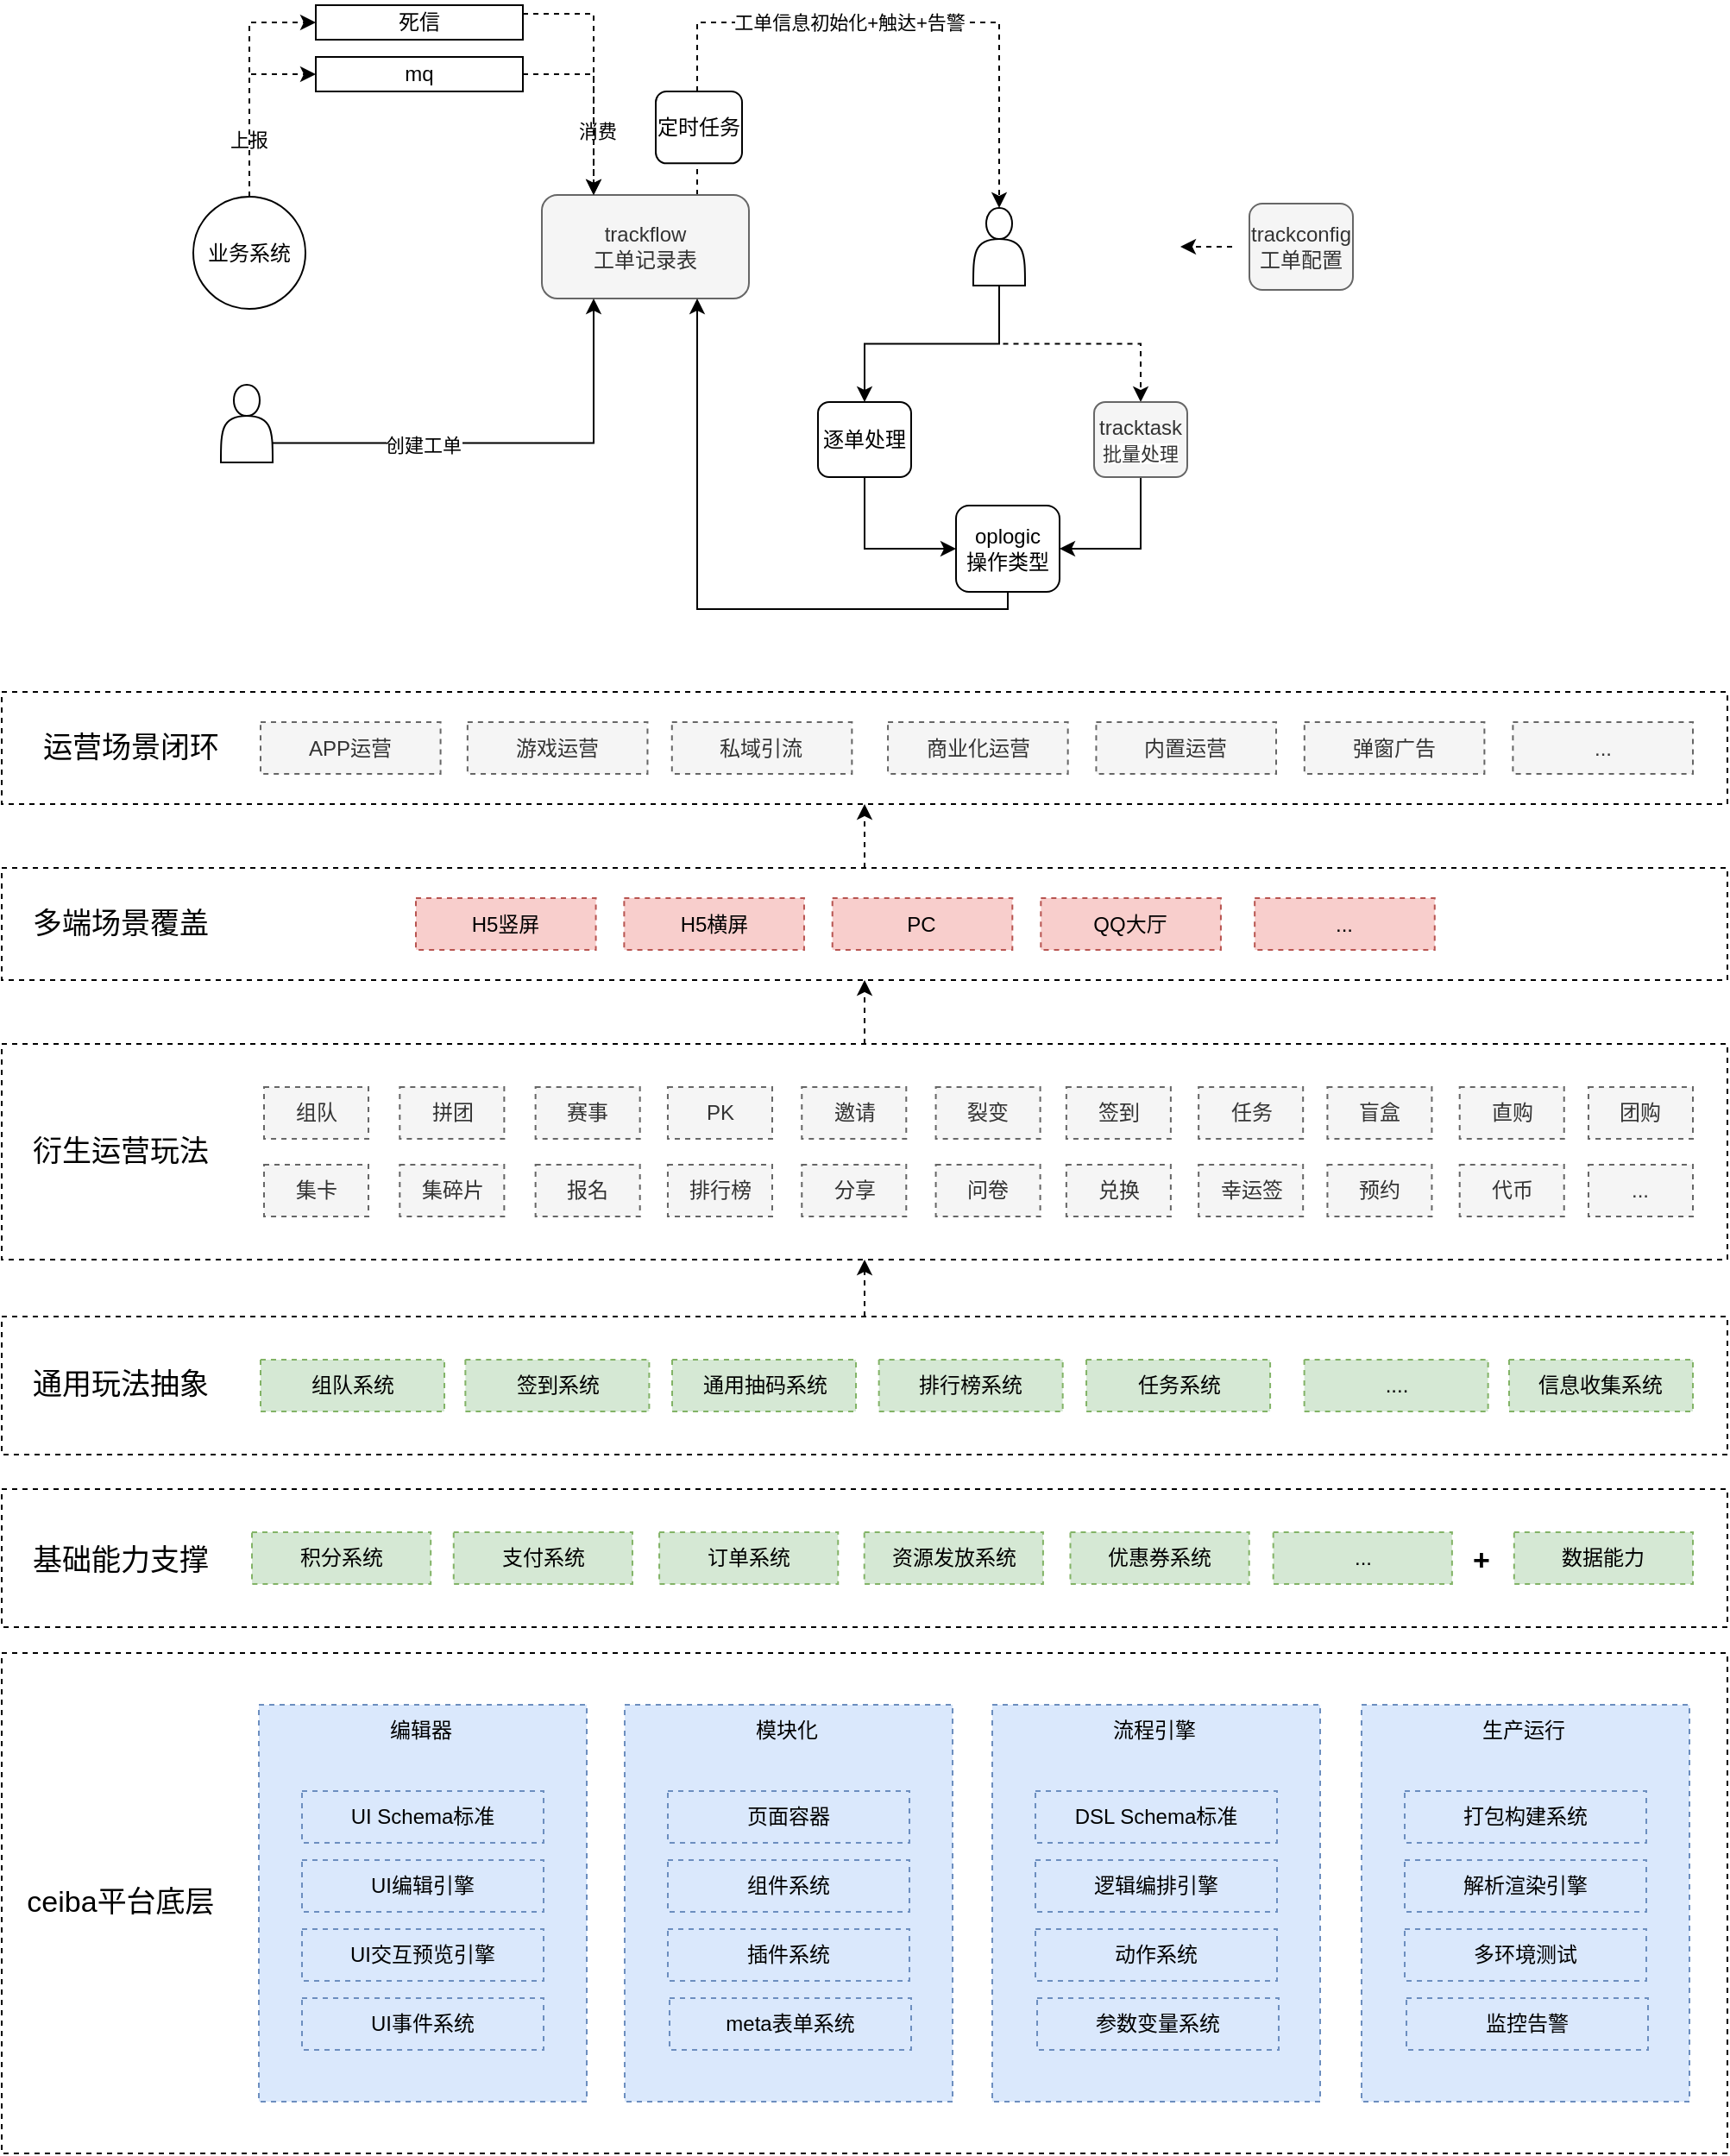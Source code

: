 <mxfile version="20.5.3" type="github">
  <diagram id="4vUD-eFAPrxCVfN6HzS1" name="第 1 页">
    <mxGraphModel dx="1497" dy="836" grid="1" gridSize="10" guides="1" tooltips="1" connect="1" arrows="1" fold="1" page="1" pageScale="1" pageWidth="827" pageHeight="1169" math="0" shadow="0">
      <root>
        <mxCell id="0" />
        <mxCell id="1" parent="0" />
        <mxCell id="TutCl6MzEEco9euTKRxC-154" style="edgeStyle=orthogonalEdgeStyle;rounded=0;orthogonalLoop=1;jettySize=auto;html=1;exitX=0.5;exitY=0;exitDx=0;exitDy=0;entryX=0.5;entryY=1;entryDx=0;entryDy=0;strokeColor=default;fontSize=17;dashed=1;" edge="1" parent="1" source="TutCl6MzEEco9euTKRxC-149" target="TutCl6MzEEco9euTKRxC-150">
          <mxGeometry relative="1" as="geometry" />
        </mxCell>
        <mxCell id="TutCl6MzEEco9euTKRxC-149" value="" style="rounded=0;whiteSpace=wrap;html=1;dashed=1;" vertex="1" parent="1">
          <mxGeometry x="187" y="540" width="1000" height="65" as="geometry" />
        </mxCell>
        <mxCell id="TutCl6MzEEco9euTKRxC-153" style="edgeStyle=orthogonalEdgeStyle;rounded=0;orthogonalLoop=1;jettySize=auto;html=1;exitX=0.5;exitY=0;exitDx=0;exitDy=0;strokeColor=default;fontSize=17;dashed=1;" edge="1" parent="1" source="TutCl6MzEEco9euTKRxC-135" target="TutCl6MzEEco9euTKRxC-149">
          <mxGeometry relative="1" as="geometry" />
        </mxCell>
        <mxCell id="TutCl6MzEEco9euTKRxC-135" value="" style="rounded=0;whiteSpace=wrap;html=1;dashed=1;" vertex="1" parent="1">
          <mxGeometry x="187" y="642" width="1000" height="125" as="geometry" />
        </mxCell>
        <mxCell id="TutCl6MzEEco9euTKRxC-155" style="edgeStyle=orthogonalEdgeStyle;rounded=0;orthogonalLoop=1;jettySize=auto;html=1;exitX=0.5;exitY=0;exitDx=0;exitDy=0;entryX=0.5;entryY=1;entryDx=0;entryDy=0;strokeColor=default;fontSize=17;dashed=1;" edge="1" parent="1" source="TutCl6MzEEco9euTKRxC-112" target="TutCl6MzEEco9euTKRxC-135">
          <mxGeometry relative="1" as="geometry" />
        </mxCell>
        <mxCell id="TutCl6MzEEco9euTKRxC-112" value="" style="rounded=0;whiteSpace=wrap;html=1;dashed=1;" vertex="1" parent="1">
          <mxGeometry x="187" y="800" width="1000" height="80" as="geometry" />
        </mxCell>
        <mxCell id="TutCl6MzEEco9euTKRxC-100" value="" style="rounded=0;whiteSpace=wrap;html=1;dashed=1;" vertex="1" parent="1">
          <mxGeometry x="187" y="900" width="1000" height="80" as="geometry" />
        </mxCell>
        <mxCell id="TutCl6MzEEco9euTKRxC-79" value="" style="rounded=0;whiteSpace=wrap;html=1;dashed=1;" vertex="1" parent="1">
          <mxGeometry x="187" y="995" width="1000" height="290" as="geometry" />
        </mxCell>
        <mxCell id="TutCl6MzEEco9euTKRxC-42" style="edgeStyle=orthogonalEdgeStyle;rounded=0;orthogonalLoop=1;jettySize=auto;html=1;exitX=0.75;exitY=0;exitDx=0;exitDy=0;entryX=0.5;entryY=0;entryDx=0;entryDy=0;dashed=1;strokeColor=default;" edge="1" parent="1" source="TutCl6MzEEco9euTKRxC-1" target="TutCl6MzEEco9euTKRxC-16">
          <mxGeometry relative="1" as="geometry">
            <Array as="points">
              <mxPoint x="590" y="50" />
              <mxPoint x="765" y="50" />
            </Array>
          </mxGeometry>
        </mxCell>
        <mxCell id="TutCl6MzEEco9euTKRxC-44" value="工单信息初始化+触达+告警" style="edgeLabel;html=1;align=center;verticalAlign=middle;resizable=0;points=[];" vertex="1" connectable="0" parent="TutCl6MzEEco9euTKRxC-42">
          <mxGeometry x="-0.221" y="1" relative="1" as="geometry">
            <mxPoint x="39" y="1" as="offset" />
          </mxGeometry>
        </mxCell>
        <mxCell id="TutCl6MzEEco9euTKRxC-1" value="trackflow&lt;br&gt;工单记录表" style="rounded=1;whiteSpace=wrap;html=1;fillColor=#f5f5f5;fontColor=#333333;strokeColor=#666666;" vertex="1" parent="1">
          <mxGeometry x="500" y="150" width="120" height="60" as="geometry" />
        </mxCell>
        <mxCell id="TutCl6MzEEco9euTKRxC-9" style="edgeStyle=orthogonalEdgeStyle;rounded=0;orthogonalLoop=1;jettySize=auto;html=1;exitX=0.5;exitY=0;exitDx=0;exitDy=0;entryX=0;entryY=0.5;entryDx=0;entryDy=0;dashed=1;" edge="1" parent="1" source="TutCl6MzEEco9euTKRxC-2" target="TutCl6MzEEco9euTKRxC-5">
          <mxGeometry relative="1" as="geometry" />
        </mxCell>
        <mxCell id="TutCl6MzEEco9euTKRxC-13" value="上报" style="edgeLabel;html=1;align=center;verticalAlign=middle;resizable=0;points=[];" vertex="1" connectable="0" parent="TutCl6MzEEco9euTKRxC-9">
          <mxGeometry x="-0.398" y="1" relative="1" as="geometry">
            <mxPoint as="offset" />
          </mxGeometry>
        </mxCell>
        <mxCell id="TutCl6MzEEco9euTKRxC-39" style="edgeStyle=orthogonalEdgeStyle;rounded=0;orthogonalLoop=1;jettySize=auto;html=1;exitX=0.5;exitY=0;exitDx=0;exitDy=0;entryX=0;entryY=0.5;entryDx=0;entryDy=0;dashed=1;strokeColor=default;" edge="1" parent="1" source="TutCl6MzEEco9euTKRxC-2" target="TutCl6MzEEco9euTKRxC-37">
          <mxGeometry relative="1" as="geometry" />
        </mxCell>
        <mxCell id="TutCl6MzEEco9euTKRxC-2" value="业务系统" style="ellipse;whiteSpace=wrap;html=1;aspect=fixed;" vertex="1" parent="1">
          <mxGeometry x="298" y="151" width="65" height="65" as="geometry" />
        </mxCell>
        <mxCell id="TutCl6MzEEco9euTKRxC-11" style="edgeStyle=orthogonalEdgeStyle;rounded=0;orthogonalLoop=1;jettySize=auto;html=1;exitX=1;exitY=0.75;exitDx=0;exitDy=0;entryX=0.25;entryY=1;entryDx=0;entryDy=0;" edge="1" parent="1" source="TutCl6MzEEco9euTKRxC-15" target="TutCl6MzEEco9euTKRxC-1">
          <mxGeometry relative="1" as="geometry">
            <mxPoint x="280" y="300" as="sourcePoint" />
          </mxGeometry>
        </mxCell>
        <mxCell id="TutCl6MzEEco9euTKRxC-14" value="创建工单" style="edgeLabel;html=1;align=center;verticalAlign=middle;resizable=0;points=[];" vertex="1" connectable="0" parent="TutCl6MzEEco9euTKRxC-11">
          <mxGeometry x="-0.356" y="-1" relative="1" as="geometry">
            <mxPoint as="offset" />
          </mxGeometry>
        </mxCell>
        <mxCell id="TutCl6MzEEco9euTKRxC-5" value="mq" style="rounded=0;whiteSpace=wrap;html=1;" vertex="1" parent="1">
          <mxGeometry x="369" y="70" width="120" height="20" as="geometry" />
        </mxCell>
        <mxCell id="TutCl6MzEEco9euTKRxC-10" style="edgeStyle=orthogonalEdgeStyle;rounded=0;orthogonalLoop=1;jettySize=auto;html=1;exitX=1;exitY=0.5;exitDx=0;exitDy=0;strokeColor=default;dashed=1;entryX=0.25;entryY=0;entryDx=0;entryDy=0;" edge="1" parent="1" source="TutCl6MzEEco9euTKRxC-5" target="TutCl6MzEEco9euTKRxC-1">
          <mxGeometry relative="1" as="geometry">
            <mxPoint x="474" y="45.0" as="sourcePoint" />
          </mxGeometry>
        </mxCell>
        <mxCell id="TutCl6MzEEco9euTKRxC-12" value="消费" style="edgeLabel;html=1;align=center;verticalAlign=middle;resizable=0;points=[];" vertex="1" connectable="0" parent="TutCl6MzEEco9euTKRxC-10">
          <mxGeometry x="0.33" y="2" relative="1" as="geometry">
            <mxPoint as="offset" />
          </mxGeometry>
        </mxCell>
        <mxCell id="TutCl6MzEEco9euTKRxC-15" value="" style="shape=actor;whiteSpace=wrap;html=1;" vertex="1" parent="1">
          <mxGeometry x="314" y="260" width="30" height="45" as="geometry" />
        </mxCell>
        <mxCell id="TutCl6MzEEco9euTKRxC-22" style="edgeStyle=orthogonalEdgeStyle;rounded=0;orthogonalLoop=1;jettySize=auto;html=1;exitX=0.5;exitY=1;exitDx=0;exitDy=0;entryX=0.5;entryY=0;entryDx=0;entryDy=0;dashed=1;" edge="1" parent="1" source="TutCl6MzEEco9euTKRxC-16" target="TutCl6MzEEco9euTKRxC-21">
          <mxGeometry relative="1" as="geometry" />
        </mxCell>
        <mxCell id="TutCl6MzEEco9euTKRxC-32" style="edgeStyle=orthogonalEdgeStyle;rounded=0;orthogonalLoop=1;jettySize=auto;html=1;exitX=0.5;exitY=1;exitDx=0;exitDy=0;entryX=0.5;entryY=0;entryDx=0;entryDy=0;strokeColor=default;" edge="1" parent="1" source="TutCl6MzEEco9euTKRxC-16" target="TutCl6MzEEco9euTKRxC-31">
          <mxGeometry relative="1" as="geometry" />
        </mxCell>
        <mxCell id="TutCl6MzEEco9euTKRxC-16" value="" style="shape=actor;whiteSpace=wrap;html=1;" vertex="1" parent="1">
          <mxGeometry x="750" y="157.5" width="30" height="45" as="geometry" />
        </mxCell>
        <mxCell id="TutCl6MzEEco9euTKRxC-30" style="edgeStyle=orthogonalEdgeStyle;rounded=0;orthogonalLoop=1;jettySize=auto;html=1;exitX=0.5;exitY=1;exitDx=0;exitDy=0;strokeColor=default;entryX=1;entryY=0.5;entryDx=0;entryDy=0;" edge="1" parent="1" source="TutCl6MzEEco9euTKRxC-21" target="TutCl6MzEEco9euTKRxC-27">
          <mxGeometry relative="1" as="geometry" />
        </mxCell>
        <mxCell id="TutCl6MzEEco9euTKRxC-21" value="tracktask&lt;br&gt;&lt;span style=&quot;font-size: 11px; background-color: rgb(255, 255, 255);&quot;&gt;批量处理&lt;/span&gt;" style="rounded=1;whiteSpace=wrap;html=1;fillColor=#f5f5f5;fontColor=#333333;strokeColor=#666666;" vertex="1" parent="1">
          <mxGeometry x="820" y="270" width="54" height="43.5" as="geometry" />
        </mxCell>
        <mxCell id="TutCl6MzEEco9euTKRxC-35" style="edgeStyle=orthogonalEdgeStyle;rounded=0;orthogonalLoop=1;jettySize=auto;html=1;exitX=0.5;exitY=1;exitDx=0;exitDy=0;entryX=0.75;entryY=1;entryDx=0;entryDy=0;strokeColor=default;" edge="1" parent="1" source="TutCl6MzEEco9euTKRxC-27" target="TutCl6MzEEco9euTKRxC-1">
          <mxGeometry relative="1" as="geometry">
            <Array as="points">
              <mxPoint x="770" y="390" />
              <mxPoint x="590" y="390" />
            </Array>
          </mxGeometry>
        </mxCell>
        <mxCell id="TutCl6MzEEco9euTKRxC-27" value="oplogic&lt;br&gt;操作类型" style="rounded=1;whiteSpace=wrap;html=1;" vertex="1" parent="1">
          <mxGeometry x="740" y="330" width="60" height="50" as="geometry" />
        </mxCell>
        <mxCell id="TutCl6MzEEco9euTKRxC-33" style="edgeStyle=orthogonalEdgeStyle;rounded=0;orthogonalLoop=1;jettySize=auto;html=1;exitX=0.5;exitY=1;exitDx=0;exitDy=0;entryX=0;entryY=0.5;entryDx=0;entryDy=0;strokeColor=default;" edge="1" parent="1" source="TutCl6MzEEco9euTKRxC-31" target="TutCl6MzEEco9euTKRxC-27">
          <mxGeometry relative="1" as="geometry" />
        </mxCell>
        <mxCell id="TutCl6MzEEco9euTKRxC-31" value="逐单处理" style="rounded=1;whiteSpace=wrap;html=1;" vertex="1" parent="1">
          <mxGeometry x="660" y="270" width="54" height="43.5" as="geometry" />
        </mxCell>
        <mxCell id="TutCl6MzEEco9euTKRxC-36" value="trackconfig&lt;br&gt;工单配置" style="rounded=1;whiteSpace=wrap;html=1;fillColor=#f5f5f5;fontColor=#333333;strokeColor=#666666;" vertex="1" parent="1">
          <mxGeometry x="910" y="155" width="60" height="50" as="geometry" />
        </mxCell>
        <mxCell id="TutCl6MzEEco9euTKRxC-38" style="edgeStyle=orthogonalEdgeStyle;rounded=0;orthogonalLoop=1;jettySize=auto;html=1;exitX=1;exitY=0.25;exitDx=0;exitDy=0;entryX=0.25;entryY=0;entryDx=0;entryDy=0;strokeColor=default;dashed=1;" edge="1" parent="1" source="TutCl6MzEEco9euTKRxC-37" target="TutCl6MzEEco9euTKRxC-1">
          <mxGeometry relative="1" as="geometry" />
        </mxCell>
        <mxCell id="TutCl6MzEEco9euTKRxC-37" value="死信" style="rounded=0;whiteSpace=wrap;html=1;" vertex="1" parent="1">
          <mxGeometry x="369" y="40" width="120" height="20" as="geometry" />
        </mxCell>
        <mxCell id="TutCl6MzEEco9euTKRxC-41" value="" style="endArrow=classic;html=1;rounded=0;dashed=1;strokeColor=default;" edge="1" parent="1">
          <mxGeometry width="50" height="50" relative="1" as="geometry">
            <mxPoint x="900" y="180" as="sourcePoint" />
            <mxPoint x="870" y="180" as="targetPoint" />
          </mxGeometry>
        </mxCell>
        <mxCell id="TutCl6MzEEco9euTKRxC-43" value="定时任务" style="rounded=1;whiteSpace=wrap;html=1;" vertex="1" parent="1">
          <mxGeometry x="566" y="90" width="50" height="41.67" as="geometry" />
        </mxCell>
        <mxCell id="TutCl6MzEEco9euTKRxC-46" value="" style="rounded=0;whiteSpace=wrap;html=1;fillColor=#dae8fc;strokeColor=#6c8ebf;dashed=1;" vertex="1" parent="1">
          <mxGeometry x="336" y="1025" width="190" height="230" as="geometry" />
        </mxCell>
        <mxCell id="TutCl6MzEEco9euTKRxC-51" value="UI Schema标准" style="rounded=0;whiteSpace=wrap;html=1;fillColor=#dae8fc;strokeColor=#6c8ebf;dashed=1;" vertex="1" parent="1">
          <mxGeometry x="361" y="1075" width="140" height="30" as="geometry" />
        </mxCell>
        <mxCell id="TutCl6MzEEco9euTKRxC-52" value="UI编辑引擎" style="rounded=0;whiteSpace=wrap;html=1;fillColor=#dae8fc;strokeColor=#6c8ebf;dashed=1;" vertex="1" parent="1">
          <mxGeometry x="361" y="1115" width="140" height="30" as="geometry" />
        </mxCell>
        <mxCell id="TutCl6MzEEco9euTKRxC-53" value="UI交互预览引擎" style="rounded=0;whiteSpace=wrap;html=1;fillColor=#dae8fc;strokeColor=#6c8ebf;dashed=1;" vertex="1" parent="1">
          <mxGeometry x="361" y="1155" width="140" height="30" as="geometry" />
        </mxCell>
        <mxCell id="TutCl6MzEEco9euTKRxC-54" value="UI事件系统" style="rounded=0;whiteSpace=wrap;html=1;fillColor=#dae8fc;strokeColor=#6c8ebf;dashed=1;" vertex="1" parent="1">
          <mxGeometry x="361" y="1195" width="140" height="30" as="geometry" />
        </mxCell>
        <mxCell id="TutCl6MzEEco9euTKRxC-60" value="编辑器" style="text;html=1;align=center;verticalAlign=middle;whiteSpace=wrap;rounded=0;dashed=1;" vertex="1" parent="1">
          <mxGeometry x="400" y="1025" width="60" height="30" as="geometry" />
        </mxCell>
        <mxCell id="TutCl6MzEEco9euTKRxC-61" value="" style="rounded=0;whiteSpace=wrap;html=1;fillColor=#dae8fc;strokeColor=#6c8ebf;dashed=1;" vertex="1" parent="1">
          <mxGeometry x="548" y="1025" width="190" height="230" as="geometry" />
        </mxCell>
        <mxCell id="TutCl6MzEEco9euTKRxC-62" value="页面容器" style="rounded=0;whiteSpace=wrap;html=1;fillColor=#dae8fc;strokeColor=#6c8ebf;dashed=1;" vertex="1" parent="1">
          <mxGeometry x="573" y="1075" width="140" height="30" as="geometry" />
        </mxCell>
        <mxCell id="TutCl6MzEEco9euTKRxC-63" value="组件系统" style="rounded=0;whiteSpace=wrap;html=1;fillColor=#dae8fc;strokeColor=#6c8ebf;dashed=1;" vertex="1" parent="1">
          <mxGeometry x="573" y="1115" width="140" height="30" as="geometry" />
        </mxCell>
        <mxCell id="TutCl6MzEEco9euTKRxC-64" value="插件系统" style="rounded=0;whiteSpace=wrap;html=1;fillColor=#dae8fc;strokeColor=#6c8ebf;dashed=1;" vertex="1" parent="1">
          <mxGeometry x="573" y="1155" width="140" height="30" as="geometry" />
        </mxCell>
        <mxCell id="TutCl6MzEEco9euTKRxC-65" value="meta表单系统" style="rounded=0;whiteSpace=wrap;html=1;fillColor=#dae8fc;strokeColor=#6c8ebf;dashed=1;" vertex="1" parent="1">
          <mxGeometry x="574" y="1195" width="140" height="30" as="geometry" />
        </mxCell>
        <mxCell id="TutCl6MzEEco9euTKRxC-66" value="模块化" style="text;html=1;align=center;verticalAlign=middle;whiteSpace=wrap;rounded=0;dashed=1;" vertex="1" parent="1">
          <mxGeometry x="612" y="1025" width="60" height="30" as="geometry" />
        </mxCell>
        <mxCell id="TutCl6MzEEco9euTKRxC-67" value="" style="rounded=0;whiteSpace=wrap;html=1;fillColor=#dae8fc;strokeColor=#6c8ebf;dashed=1;" vertex="1" parent="1">
          <mxGeometry x="761" y="1025" width="190" height="230" as="geometry" />
        </mxCell>
        <mxCell id="TutCl6MzEEco9euTKRxC-68" value="DSL Schema标准" style="rounded=0;whiteSpace=wrap;html=1;fillColor=#dae8fc;strokeColor=#6c8ebf;dashed=1;" vertex="1" parent="1">
          <mxGeometry x="786" y="1075" width="140" height="30" as="geometry" />
        </mxCell>
        <mxCell id="TutCl6MzEEco9euTKRxC-69" value="逻辑编排引擎" style="rounded=0;whiteSpace=wrap;html=1;fillColor=#dae8fc;strokeColor=#6c8ebf;dashed=1;" vertex="1" parent="1">
          <mxGeometry x="786" y="1115" width="140" height="30" as="geometry" />
        </mxCell>
        <mxCell id="TutCl6MzEEco9euTKRxC-70" value="动作系统" style="rounded=0;whiteSpace=wrap;html=1;fillColor=#dae8fc;strokeColor=#6c8ebf;dashed=1;" vertex="1" parent="1">
          <mxGeometry x="786" y="1155" width="140" height="30" as="geometry" />
        </mxCell>
        <mxCell id="TutCl6MzEEco9euTKRxC-71" value="参数变量系统" style="rounded=0;whiteSpace=wrap;html=1;fillColor=#dae8fc;strokeColor=#6c8ebf;dashed=1;" vertex="1" parent="1">
          <mxGeometry x="787" y="1195" width="140" height="30" as="geometry" />
        </mxCell>
        <mxCell id="TutCl6MzEEco9euTKRxC-72" value="流程引擎" style="text;html=1;align=center;verticalAlign=middle;whiteSpace=wrap;rounded=0;dashed=1;" vertex="1" parent="1">
          <mxGeometry x="825" y="1025" width="60" height="30" as="geometry" />
        </mxCell>
        <mxCell id="TutCl6MzEEco9euTKRxC-73" value="" style="rounded=0;whiteSpace=wrap;html=1;fillColor=#dae8fc;strokeColor=#6c8ebf;dashed=1;" vertex="1" parent="1">
          <mxGeometry x="975" y="1025" width="190" height="230" as="geometry" />
        </mxCell>
        <mxCell id="TutCl6MzEEco9euTKRxC-74" value="打包构建系统" style="rounded=0;whiteSpace=wrap;html=1;fillColor=#dae8fc;strokeColor=#6c8ebf;dashed=1;" vertex="1" parent="1">
          <mxGeometry x="1000" y="1075" width="140" height="30" as="geometry" />
        </mxCell>
        <mxCell id="TutCl6MzEEco9euTKRxC-75" value="解析渲染引擎" style="rounded=0;whiteSpace=wrap;html=1;fillColor=#dae8fc;strokeColor=#6c8ebf;dashed=1;" vertex="1" parent="1">
          <mxGeometry x="1000" y="1115" width="140" height="30" as="geometry" />
        </mxCell>
        <mxCell id="TutCl6MzEEco9euTKRxC-76" value="多环境测试" style="rounded=0;whiteSpace=wrap;html=1;fillColor=#dae8fc;strokeColor=#6c8ebf;dashed=1;" vertex="1" parent="1">
          <mxGeometry x="1000" y="1155" width="140" height="30" as="geometry" />
        </mxCell>
        <mxCell id="TutCl6MzEEco9euTKRxC-77" value="监控告警" style="rounded=0;whiteSpace=wrap;html=1;fillColor=#dae8fc;strokeColor=#6c8ebf;dashed=1;" vertex="1" parent="1">
          <mxGeometry x="1001" y="1195" width="140" height="30" as="geometry" />
        </mxCell>
        <mxCell id="TutCl6MzEEco9euTKRxC-78" value="生产运行" style="text;html=1;align=center;verticalAlign=middle;whiteSpace=wrap;rounded=0;dashed=1;" vertex="1" parent="1">
          <mxGeometry x="1039" y="1025" width="60" height="30" as="geometry" />
        </mxCell>
        <mxCell id="TutCl6MzEEco9euTKRxC-106" value="&lt;font style=&quot;font-size: 17px;&quot;&gt;&lt;b&gt;+&lt;/b&gt;&lt;/font&gt;" style="text;html=1;align=center;verticalAlign=middle;whiteSpace=wrap;rounded=0;dashed=1;" vertex="1" parent="1">
          <mxGeometry x="1029" y="927" width="31" height="30" as="geometry" />
        </mxCell>
        <mxCell id="TutCl6MzEEco9euTKRxC-138" value="" style="group;dashed=1;" vertex="1" connectable="0" parent="1">
          <mxGeometry x="337" y="455.5" width="850" height="47.5" as="geometry" />
        </mxCell>
        <mxCell id="TutCl6MzEEco9euTKRxC-136" value="" style="group;dashed=1;" vertex="1" connectable="0" parent="TutCl6MzEEco9euTKRxC-138">
          <mxGeometry width="850" height="47.5" as="geometry" />
        </mxCell>
        <mxCell id="TutCl6MzEEco9euTKRxC-150" value="" style="rounded=0;whiteSpace=wrap;html=1;dashed=1;" vertex="1" parent="TutCl6MzEEco9euTKRxC-136">
          <mxGeometry x="-150" y="-17.5" width="1000" height="65" as="geometry" />
        </mxCell>
        <mxCell id="TutCl6MzEEco9euTKRxC-90" value="APP运营" style="rounded=0;whiteSpace=wrap;html=1;fillColor=#f5f5f5;fontColor=#333333;strokeColor=#666666;dashed=1;" vertex="1" parent="TutCl6MzEEco9euTKRxC-136">
          <mxGeometry width="104.293" height="30" as="geometry" />
        </mxCell>
        <mxCell id="TutCl6MzEEco9euTKRxC-91" value="游戏运营" style="rounded=0;whiteSpace=wrap;html=1;fillColor=#f5f5f5;fontColor=#333333;strokeColor=#666666;dashed=1;" vertex="1" parent="TutCl6MzEEco9euTKRxC-136">
          <mxGeometry x="119.937" width="104.293" height="30" as="geometry" />
        </mxCell>
        <mxCell id="TutCl6MzEEco9euTKRxC-92" value="私域引流" style="rounded=0;whiteSpace=wrap;html=1;fillColor=#f5f5f5;fontColor=#333333;strokeColor=#666666;dashed=1;" vertex="1" parent="TutCl6MzEEco9euTKRxC-136">
          <mxGeometry x="238.385" width="104.293" height="30" as="geometry" />
        </mxCell>
        <mxCell id="TutCl6MzEEco9euTKRxC-93" value="商业化运营" style="rounded=0;whiteSpace=wrap;html=1;fillColor=#f5f5f5;fontColor=#333333;strokeColor=#666666;dashed=1;" vertex="1" parent="TutCl6MzEEco9euTKRxC-136">
          <mxGeometry x="363.536" width="104.293" height="30" as="geometry" />
        </mxCell>
        <mxCell id="TutCl6MzEEco9euTKRxC-94" value="内置运营" style="rounded=0;whiteSpace=wrap;html=1;fillColor=#f5f5f5;fontColor=#333333;strokeColor=#666666;dashed=1;" vertex="1" parent="TutCl6MzEEco9euTKRxC-136">
          <mxGeometry x="484.219" width="104.293" height="30" as="geometry" />
        </mxCell>
        <mxCell id="TutCl6MzEEco9euTKRxC-95" value="弹窗广告" style="rounded=0;whiteSpace=wrap;html=1;fillColor=#f5f5f5;fontColor=#333333;strokeColor=#666666;dashed=1;" vertex="1" parent="TutCl6MzEEco9euTKRxC-136">
          <mxGeometry x="604.901" width="104.293" height="30" as="geometry" />
        </mxCell>
        <mxCell id="TutCl6MzEEco9euTKRxC-137" value="..." style="rounded=0;whiteSpace=wrap;html=1;fillColor=#f5f5f5;fontColor=#333333;strokeColor=#666666;dashed=1;" vertex="1" parent="TutCl6MzEEco9euTKRxC-138">
          <mxGeometry x="725.707" width="104.293" height="30" as="geometry" />
        </mxCell>
        <mxCell id="TutCl6MzEEco9euTKRxC-140" value="H5竖屏" style="rounded=0;whiteSpace=wrap;html=1;fillColor=#f8cecc;strokeColor=#b85450;dashed=1;" vertex="1" parent="1">
          <mxGeometry x="426.996" y="557.5" width="104.293" height="30" as="geometry" />
        </mxCell>
        <mxCell id="TutCl6MzEEco9euTKRxC-141" value="H5横屏" style="rounded=0;whiteSpace=wrap;html=1;fillColor=#f8cecc;strokeColor=#b85450;dashed=1;" vertex="1" parent="1">
          <mxGeometry x="547.679" y="557.5" width="104.293" height="30" as="geometry" />
        </mxCell>
        <mxCell id="TutCl6MzEEco9euTKRxC-142" value="PC" style="rounded=0;whiteSpace=wrap;html=1;fillColor=#f8cecc;strokeColor=#b85450;dashed=1;" vertex="1" parent="1">
          <mxGeometry x="668.361" y="557.5" width="104.293" height="30" as="geometry" />
        </mxCell>
        <mxCell id="TutCl6MzEEco9euTKRxC-143" value="QQ大厅" style="rounded=0;whiteSpace=wrap;html=1;fillColor=#f8cecc;strokeColor=#b85450;dashed=1;" vertex="1" parent="1">
          <mxGeometry x="789.167" y="557.5" width="104.293" height="30" as="geometry" />
        </mxCell>
        <mxCell id="TutCl6MzEEco9euTKRxC-144" value="..." style="rounded=0;whiteSpace=wrap;html=1;fillColor=#f8cecc;strokeColor=#b85450;dashed=1;" vertex="1" parent="1">
          <mxGeometry x="913.087" y="557.5" width="104.293" height="30" as="geometry" />
        </mxCell>
        <mxCell id="TutCl6MzEEco9euTKRxC-145" value="衍生运营玩法" style="text;html=1;strokeColor=none;fillColor=none;align=center;verticalAlign=middle;whiteSpace=wrap;rounded=0;dashed=1;fontSize=17;" vertex="1" parent="1">
          <mxGeometry x="201" y="689.5" width="110" height="30" as="geometry" />
        </mxCell>
        <mxCell id="TutCl6MzEEco9euTKRxC-146" value="通用玩法抽象" style="text;html=1;strokeColor=none;fillColor=none;align=center;verticalAlign=middle;whiteSpace=wrap;rounded=0;dashed=1;fontSize=17;" vertex="1" parent="1">
          <mxGeometry x="201" y="825" width="110" height="30" as="geometry" />
        </mxCell>
        <mxCell id="TutCl6MzEEco9euTKRxC-147" value="基础能力支撑" style="text;html=1;strokeColor=none;fillColor=none;align=center;verticalAlign=middle;whiteSpace=wrap;rounded=0;dashed=1;fontSize=17;" vertex="1" parent="1">
          <mxGeometry x="201" y="927" width="110" height="30" as="geometry" />
        </mxCell>
        <mxCell id="TutCl6MzEEco9euTKRxC-148" value="ceiba平台底层" style="text;html=1;strokeColor=none;fillColor=none;align=center;verticalAlign=middle;whiteSpace=wrap;rounded=0;dashed=1;fontSize=17;" vertex="1" parent="1">
          <mxGeometry x="198" y="1125" width="116" height="30" as="geometry" />
        </mxCell>
        <mxCell id="TutCl6MzEEco9euTKRxC-151" value="运营场景闭环" style="text;html=1;strokeColor=none;fillColor=none;align=center;verticalAlign=middle;whiteSpace=wrap;rounded=0;dashed=1;fontSize=17;" vertex="1" parent="1">
          <mxGeometry x="207" y="455.5" width="110" height="30" as="geometry" />
        </mxCell>
        <mxCell id="TutCl6MzEEco9euTKRxC-152" value="多端场景覆盖" style="text;html=1;strokeColor=none;fillColor=none;align=center;verticalAlign=middle;whiteSpace=wrap;rounded=0;dashed=1;fontSize=17;" vertex="1" parent="1">
          <mxGeometry x="201" y="557.5" width="110" height="30" as="geometry" />
        </mxCell>
        <mxCell id="TutCl6MzEEco9euTKRxC-81" value="通用抽码系统" style="rounded=0;whiteSpace=wrap;html=1;fillColor=#d5e8d4;strokeColor=#82b366;dashed=1;" vertex="1" parent="1">
          <mxGeometry x="575.501" y="825" width="106.508" height="30" as="geometry" />
        </mxCell>
        <mxCell id="TutCl6MzEEco9euTKRxC-82" value="组队系统" style="rounded=0;whiteSpace=wrap;html=1;fillColor=#d5e8d4;strokeColor=#82b366;dashed=1;" vertex="1" parent="1">
          <mxGeometry x="337" y="825" width="106.508" height="30" as="geometry" />
        </mxCell>
        <mxCell id="TutCl6MzEEco9euTKRxC-83" value="签到系统" style="rounded=0;whiteSpace=wrap;html=1;fillColor=#d5e8d4;strokeColor=#82b366;dashed=1;" vertex="1" parent="1">
          <mxGeometry x="455.68" y="825" width="106.508" height="30" as="geometry" />
        </mxCell>
        <mxCell id="TutCl6MzEEco9euTKRxC-86" value="任务系统" style="rounded=0;whiteSpace=wrap;html=1;fillColor=#d5e8d4;strokeColor=#82b366;dashed=1;" vertex="1" parent="1">
          <mxGeometry x="815.524" y="825" width="106.508" height="30" as="geometry" />
        </mxCell>
        <mxCell id="TutCl6MzEEco9euTKRxC-97" value="...." style="rounded=0;whiteSpace=wrap;html=1;fillColor=#d5e8d4;strokeColor=#82b366;dashed=1;" vertex="1" parent="1">
          <mxGeometry x="941.812" y="825" width="106.508" height="30" as="geometry" />
        </mxCell>
        <mxCell id="TutCl6MzEEco9euTKRxC-107" value="排行榜系统" style="rounded=0;whiteSpace=wrap;html=1;fillColor=#d5e8d4;strokeColor=#82b366;dashed=1;" vertex="1" parent="1">
          <mxGeometry x="695.323" y="825" width="106.508" height="30" as="geometry" />
        </mxCell>
        <mxCell id="TutCl6MzEEco9euTKRxC-109" value="信息收集系统" style="rounded=0;whiteSpace=wrap;html=1;fillColor=#d5e8d4;strokeColor=#82b366;dashed=1;" vertex="1" parent="1">
          <mxGeometry x="1060.492" y="825" width="106.508" height="30" as="geometry" />
        </mxCell>
        <mxCell id="TutCl6MzEEco9euTKRxC-87" value="资源发放系统" style="rounded=0;whiteSpace=wrap;html=1;fillColor=#d5e8d4;strokeColor=#82b366;dashed=1;" vertex="1" parent="1">
          <mxGeometry x="686.854" y="925" width="103.594" height="30" as="geometry" />
        </mxCell>
        <mxCell id="TutCl6MzEEco9euTKRxC-88" value="支付系统" style="rounded=0;whiteSpace=wrap;html=1;fillColor=#d5e8d4;strokeColor=#82b366;dashed=1;" vertex="1" parent="1">
          <mxGeometry x="448.885" y="925" width="103.594" height="30" as="geometry" />
        </mxCell>
        <mxCell id="TutCl6MzEEco9euTKRxC-89" value="积分系统" style="rounded=0;whiteSpace=wrap;html=1;fillColor=#d5e8d4;strokeColor=#82b366;dashed=1;" vertex="1" parent="1">
          <mxGeometry x="332" y="925" width="103.594" height="30" as="geometry" />
        </mxCell>
        <mxCell id="TutCl6MzEEco9euTKRxC-98" value="优惠券系统" style="rounded=0;whiteSpace=wrap;html=1;fillColor=#d5e8d4;strokeColor=#82b366;dashed=1;" vertex="1" parent="1">
          <mxGeometry x="806.243" y="925" width="103.594" height="30" as="geometry" />
        </mxCell>
        <mxCell id="TutCl6MzEEco9euTKRxC-99" value="..." style="rounded=0;whiteSpace=wrap;html=1;fillColor=#d5e8d4;strokeColor=#82b366;dashed=1;" vertex="1" parent="1">
          <mxGeometry x="923.841" y="925" width="103.594" height="30" as="geometry" />
        </mxCell>
        <mxCell id="TutCl6MzEEco9euTKRxC-101" value="数据能力" style="rounded=0;whiteSpace=wrap;html=1;fillColor=#d5e8d4;strokeColor=#82b366;dashed=1;" vertex="1" parent="1">
          <mxGeometry x="1063.406" y="925" width="103.594" height="30" as="geometry" />
        </mxCell>
        <mxCell id="TutCl6MzEEco9euTKRxC-104" value="订单系统" style="rounded=0;whiteSpace=wrap;html=1;fillColor=#d5e8d4;strokeColor=#82b366;dashed=1;" vertex="1" parent="1">
          <mxGeometry x="568.044" y="925" width="103.594" height="30" as="geometry" />
        </mxCell>
        <mxCell id="TutCl6MzEEco9euTKRxC-84" value="组队" style="rounded=0;whiteSpace=wrap;html=1;fillColor=#f5f5f5;fontColor=#333333;strokeColor=#666666;dashed=1;" vertex="1" parent="1">
          <mxGeometry x="339" y="667" width="60.512" height="30" as="geometry" />
        </mxCell>
        <mxCell id="TutCl6MzEEco9euTKRxC-113" value="拼团" style="rounded=0;whiteSpace=wrap;html=1;fillColor=#f5f5f5;fontColor=#333333;strokeColor=#666666;dashed=1;" vertex="1" parent="1">
          <mxGeometry x="417.665" y="667" width="60.512" height="30" as="geometry" />
        </mxCell>
        <mxCell id="TutCl6MzEEco9euTKRxC-114" value="赛事" style="rounded=0;whiteSpace=wrap;html=1;fillColor=#f5f5f5;fontColor=#333333;strokeColor=#666666;dashed=1;" vertex="1" parent="1">
          <mxGeometry x="496.33" y="667" width="60.512" height="30" as="geometry" />
        </mxCell>
        <mxCell id="TutCl6MzEEco9euTKRxC-115" value="邀请" style="rounded=0;whiteSpace=wrap;html=1;fillColor=#f5f5f5;fontColor=#333333;strokeColor=#666666;dashed=1;" vertex="1" parent="1">
          <mxGeometry x="650.635" y="667" width="60.512" height="30" as="geometry" />
        </mxCell>
        <mxCell id="TutCl6MzEEco9euTKRxC-116" value="裂变" style="rounded=0;whiteSpace=wrap;html=1;fillColor=#f5f5f5;fontColor=#333333;strokeColor=#666666;dashed=1;" vertex="1" parent="1">
          <mxGeometry x="728.291" y="667" width="60.512" height="30" as="geometry" />
        </mxCell>
        <mxCell id="TutCl6MzEEco9euTKRxC-117" value="签到" style="rounded=0;whiteSpace=wrap;html=1;fillColor=#f5f5f5;fontColor=#333333;strokeColor=#666666;dashed=1;" vertex="1" parent="1">
          <mxGeometry x="803.931" y="667" width="60.512" height="30" as="geometry" />
        </mxCell>
        <mxCell id="TutCl6MzEEco9euTKRxC-118" value="任务" style="rounded=0;whiteSpace=wrap;html=1;fillColor=#f5f5f5;fontColor=#333333;strokeColor=#666666;dashed=1;" vertex="1" parent="1">
          <mxGeometry x="880.579" y="667" width="60.512" height="30" as="geometry" />
        </mxCell>
        <mxCell id="TutCl6MzEEco9euTKRxC-119" value="报名" style="rounded=0;whiteSpace=wrap;html=1;fillColor=#f5f5f5;fontColor=#333333;strokeColor=#666666;dashed=1;" vertex="1" parent="1">
          <mxGeometry x="496.33" y="712" width="60.512" height="30" as="geometry" />
        </mxCell>
        <mxCell id="TutCl6MzEEco9euTKRxC-120" value="幸运签" style="rounded=0;whiteSpace=wrap;html=1;fillColor=#f5f5f5;fontColor=#333333;strokeColor=#666666;dashed=1;" vertex="1" parent="1">
          <mxGeometry x="880.579" y="712" width="60.512" height="30" as="geometry" />
        </mxCell>
        <mxCell id="TutCl6MzEEco9euTKRxC-121" value="直购" style="rounded=0;whiteSpace=wrap;html=1;fillColor=#f5f5f5;fontColor=#333333;strokeColor=#666666;dashed=1;" vertex="1" parent="1">
          <mxGeometry x="1031.857" y="667" width="60.512" height="30" as="geometry" />
        </mxCell>
        <mxCell id="TutCl6MzEEco9euTKRxC-122" value="团购" style="rounded=0;whiteSpace=wrap;html=1;fillColor=#f5f5f5;fontColor=#333333;strokeColor=#666666;dashed=1;" vertex="1" parent="1">
          <mxGeometry x="1106.488" y="667" width="60.512" height="30" as="geometry" />
        </mxCell>
        <mxCell id="TutCl6MzEEco9euTKRxC-123" value="PK" style="rounded=0;whiteSpace=wrap;html=1;fillColor=#f5f5f5;fontColor=#333333;strokeColor=#666666;dashed=1;" vertex="1" parent="1">
          <mxGeometry x="572.978" y="667" width="60.512" height="30" as="geometry" />
        </mxCell>
        <mxCell id="TutCl6MzEEco9euTKRxC-124" value="分享" style="rounded=0;whiteSpace=wrap;html=1;fillColor=#f5f5f5;fontColor=#333333;strokeColor=#666666;dashed=1;" vertex="1" parent="1">
          <mxGeometry x="650.635" y="712" width="60.512" height="30" as="geometry" />
        </mxCell>
        <mxCell id="TutCl6MzEEco9euTKRxC-125" value="问卷" style="rounded=0;whiteSpace=wrap;html=1;fillColor=#f5f5f5;fontColor=#333333;strokeColor=#666666;dashed=1;" vertex="1" parent="1">
          <mxGeometry x="728.291" y="712" width="60.512" height="30" as="geometry" />
        </mxCell>
        <mxCell id="TutCl6MzEEco9euTKRxC-126" value="兑换" style="rounded=0;whiteSpace=wrap;html=1;fillColor=#f5f5f5;fontColor=#333333;strokeColor=#666666;dashed=1;" vertex="1" parent="1">
          <mxGeometry x="803.931" y="712" width="60.512" height="30" as="geometry" />
        </mxCell>
        <mxCell id="TutCl6MzEEco9euTKRxC-127" value="集卡" style="rounded=0;whiteSpace=wrap;html=1;fillColor=#f5f5f5;fontColor=#333333;strokeColor=#666666;dashed=1;" vertex="1" parent="1">
          <mxGeometry x="339" y="712" width="60.512" height="30" as="geometry" />
        </mxCell>
        <mxCell id="TutCl6MzEEco9euTKRxC-128" value="集碎片" style="rounded=0;whiteSpace=wrap;html=1;fillColor=#f5f5f5;fontColor=#333333;strokeColor=#666666;dashed=1;" vertex="1" parent="1">
          <mxGeometry x="417.665" y="712" width="60.512" height="30" as="geometry" />
        </mxCell>
        <mxCell id="TutCl6MzEEco9euTKRxC-129" value="代币" style="rounded=0;whiteSpace=wrap;html=1;fillColor=#f5f5f5;fontColor=#333333;strokeColor=#666666;dashed=1;" vertex="1" parent="1">
          <mxGeometry x="1031.857" y="712" width="60.512" height="30" as="geometry" />
        </mxCell>
        <mxCell id="TutCl6MzEEco9euTKRxC-130" value="..." style="rounded=0;whiteSpace=wrap;html=1;fillColor=#f5f5f5;fontColor=#333333;strokeColor=#666666;dashed=1;" vertex="1" parent="1">
          <mxGeometry x="1106.488" y="712" width="60.512" height="30" as="geometry" />
        </mxCell>
        <mxCell id="TutCl6MzEEco9euTKRxC-131" value="排行榜" style="rounded=0;whiteSpace=wrap;html=1;fillColor=#f5f5f5;fontColor=#333333;strokeColor=#666666;dashed=1;" vertex="1" parent="1">
          <mxGeometry x="572.978" y="712" width="60.512" height="30" as="geometry" />
        </mxCell>
        <mxCell id="TutCl6MzEEco9euTKRxC-132" value="盲盒" style="rounded=0;whiteSpace=wrap;html=1;fillColor=#f5f5f5;fontColor=#333333;strokeColor=#666666;dashed=1;" vertex="1" parent="1">
          <mxGeometry x="955.21" y="667" width="60.512" height="30" as="geometry" />
        </mxCell>
        <mxCell id="TutCl6MzEEco9euTKRxC-133" value="预约" style="rounded=0;whiteSpace=wrap;html=1;fillColor=#f5f5f5;fontColor=#333333;strokeColor=#666666;dashed=1;" vertex="1" parent="1">
          <mxGeometry x="955.21" y="712" width="60.512" height="30" as="geometry" />
        </mxCell>
      </root>
    </mxGraphModel>
  </diagram>
</mxfile>
